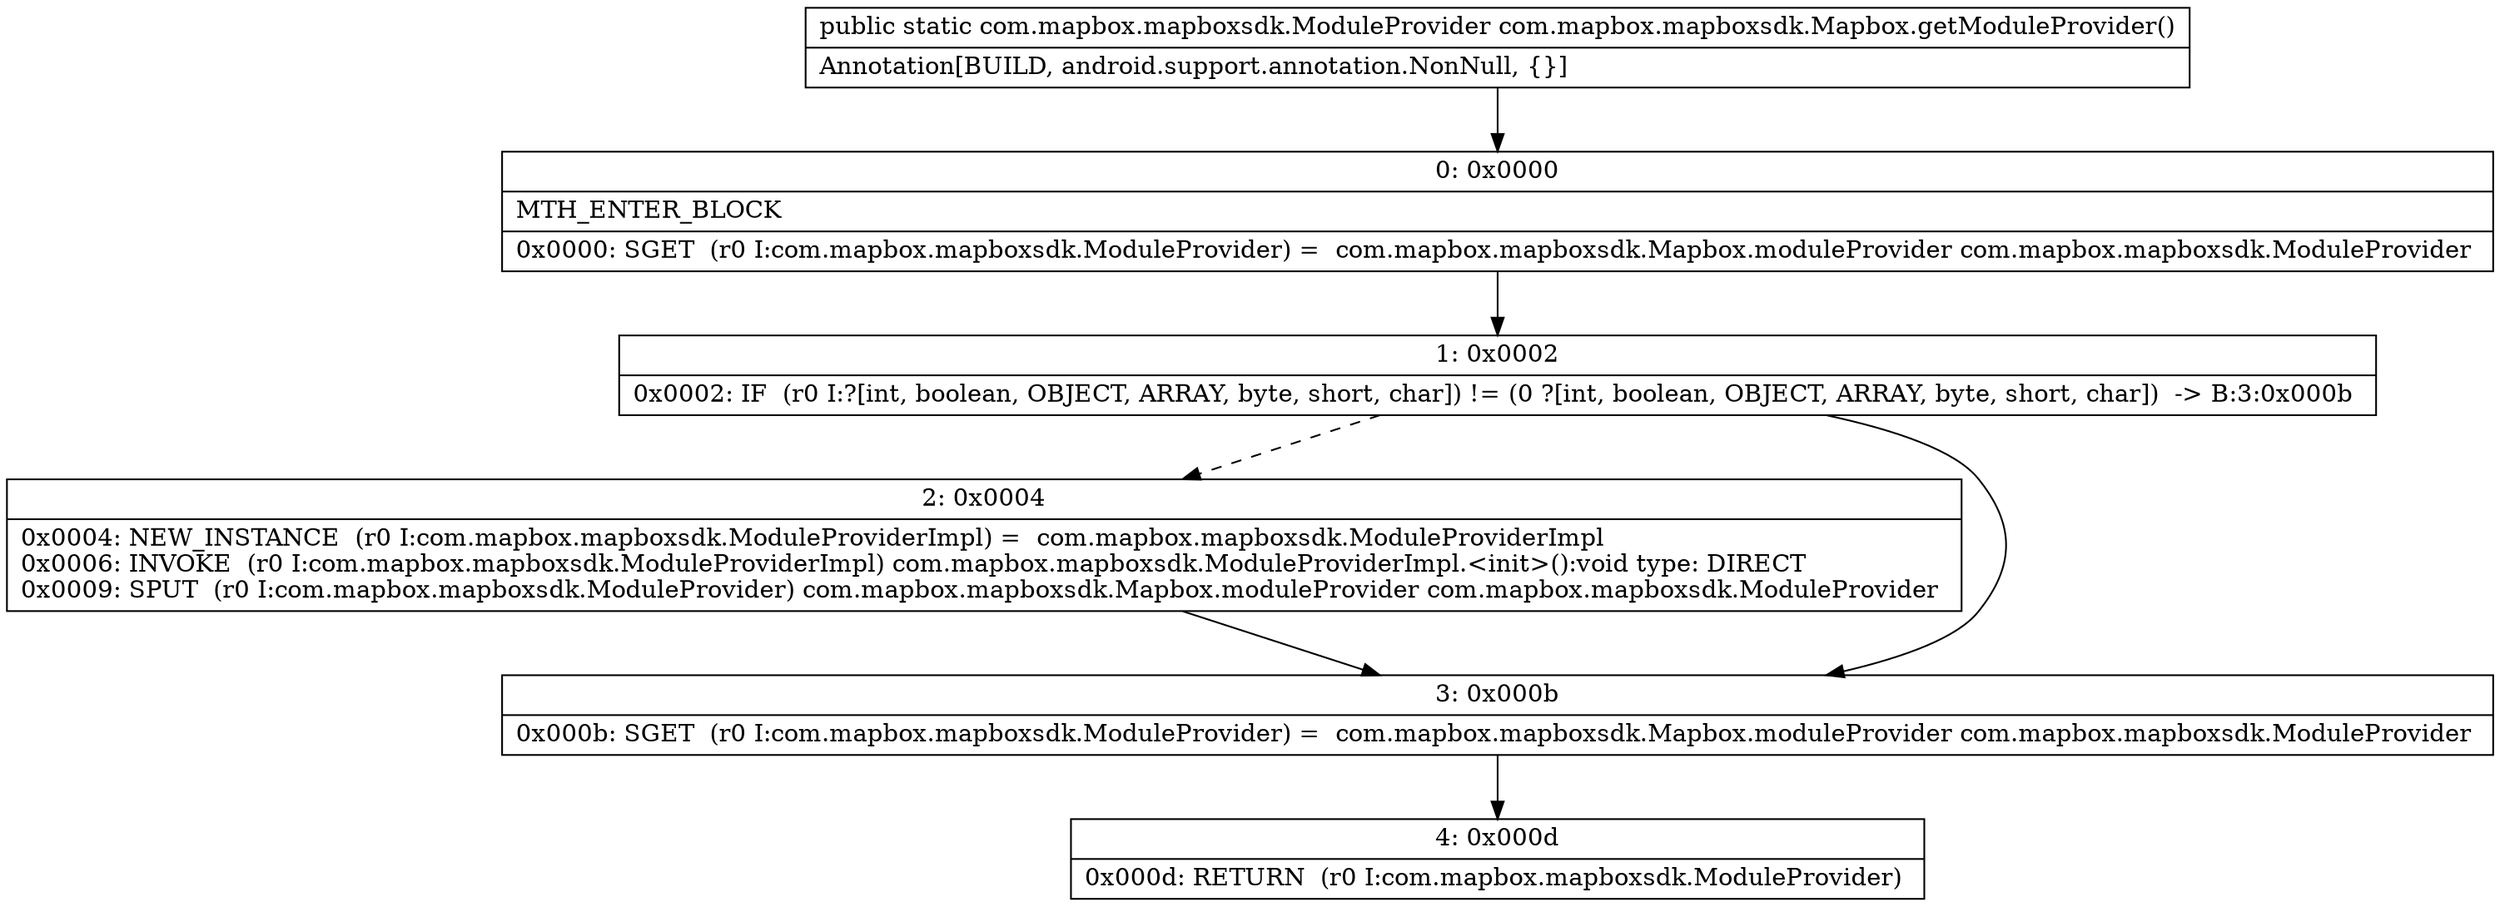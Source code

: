 digraph "CFG forcom.mapbox.mapboxsdk.Mapbox.getModuleProvider()Lcom\/mapbox\/mapboxsdk\/ModuleProvider;" {
Node_0 [shape=record,label="{0\:\ 0x0000|MTH_ENTER_BLOCK\l|0x0000: SGET  (r0 I:com.mapbox.mapboxsdk.ModuleProvider) =  com.mapbox.mapboxsdk.Mapbox.moduleProvider com.mapbox.mapboxsdk.ModuleProvider \l}"];
Node_1 [shape=record,label="{1\:\ 0x0002|0x0002: IF  (r0 I:?[int, boolean, OBJECT, ARRAY, byte, short, char]) != (0 ?[int, boolean, OBJECT, ARRAY, byte, short, char])  \-\> B:3:0x000b \l}"];
Node_2 [shape=record,label="{2\:\ 0x0004|0x0004: NEW_INSTANCE  (r0 I:com.mapbox.mapboxsdk.ModuleProviderImpl) =  com.mapbox.mapboxsdk.ModuleProviderImpl \l0x0006: INVOKE  (r0 I:com.mapbox.mapboxsdk.ModuleProviderImpl) com.mapbox.mapboxsdk.ModuleProviderImpl.\<init\>():void type: DIRECT \l0x0009: SPUT  (r0 I:com.mapbox.mapboxsdk.ModuleProvider) com.mapbox.mapboxsdk.Mapbox.moduleProvider com.mapbox.mapboxsdk.ModuleProvider \l}"];
Node_3 [shape=record,label="{3\:\ 0x000b|0x000b: SGET  (r0 I:com.mapbox.mapboxsdk.ModuleProvider) =  com.mapbox.mapboxsdk.Mapbox.moduleProvider com.mapbox.mapboxsdk.ModuleProvider \l}"];
Node_4 [shape=record,label="{4\:\ 0x000d|0x000d: RETURN  (r0 I:com.mapbox.mapboxsdk.ModuleProvider) \l}"];
MethodNode[shape=record,label="{public static com.mapbox.mapboxsdk.ModuleProvider com.mapbox.mapboxsdk.Mapbox.getModuleProvider()  | Annotation[BUILD, android.support.annotation.NonNull, \{\}]\l}"];
MethodNode -> Node_0;
Node_0 -> Node_1;
Node_1 -> Node_2[style=dashed];
Node_1 -> Node_3;
Node_2 -> Node_3;
Node_3 -> Node_4;
}

